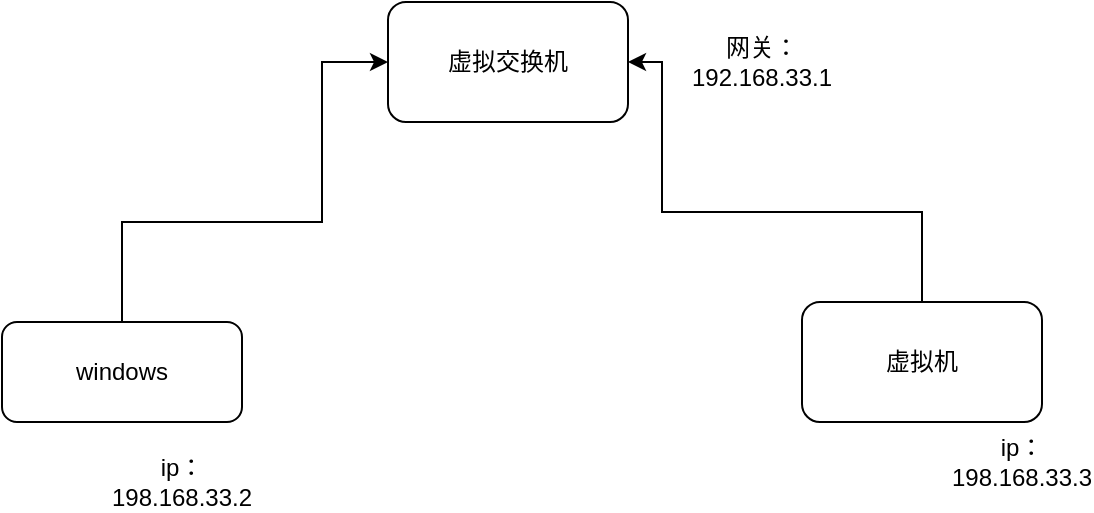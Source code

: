 <mxfile version="12.2.4" pages="1"><diagram id="ugMOE5llXhqzmL__Rt-d" name="Page-1"><mxGraphModel dx="1273" dy="892" grid="1" gridSize="10" guides="1" tooltips="1" connect="1" arrows="1" fold="1" page="1" pageScale="1" pageWidth="827" pageHeight="1169" math="0" shadow="0"><root><mxCell id="0"/><mxCell id="1" parent="0"/><mxCell id="2" value="虚拟交换机" style="rounded=1;whiteSpace=wrap;html=1;" parent="1" vertex="1"><mxGeometry x="353" y="140" width="120" height="60" as="geometry"/></mxCell><mxCell id="10" style="edgeStyle=orthogonalEdgeStyle;rounded=0;orthogonalLoop=1;jettySize=auto;html=1;exitX=0.5;exitY=0;exitDx=0;exitDy=0;entryX=0;entryY=0.5;entryDx=0;entryDy=0;" parent="1" source="3" target="2" edge="1"><mxGeometry relative="1" as="geometry"><Array as="points"><mxPoint x="220" y="250"/><mxPoint x="320" y="250"/><mxPoint x="320" y="170"/></Array></mxGeometry></mxCell><mxCell id="3" value="windows" style="rounded=1;whiteSpace=wrap;html=1;" parent="1" vertex="1"><mxGeometry x="160" y="300" width="120" height="50" as="geometry"/></mxCell><mxCell id="9" style="edgeStyle=orthogonalEdgeStyle;rounded=0;orthogonalLoop=1;jettySize=auto;html=1;exitX=0.5;exitY=0;exitDx=0;exitDy=0;entryX=1;entryY=0.5;entryDx=0;entryDy=0;" parent="1" source="4" target="2" edge="1"><mxGeometry relative="1" as="geometry"><mxPoint x="410" y="200" as="targetPoint"/><Array as="points"><mxPoint x="620" y="245"/><mxPoint x="490" y="245"/><mxPoint x="490" y="170"/></Array></mxGeometry></mxCell><mxCell id="4" value="虚拟机" style="rounded=1;whiteSpace=wrap;html=1;" parent="1" vertex="1"><mxGeometry x="560" y="290" width="120" height="60" as="geometry"/></mxCell><mxCell id="5" value="网关：192.168.33.1" style="text;html=1;strokeColor=none;fillColor=none;align=center;verticalAlign=middle;whiteSpace=wrap;rounded=0;" parent="1" vertex="1"><mxGeometry x="520" y="160" width="40" height="20" as="geometry"/></mxCell><mxCell id="6" value="ip：198.168.33.2" style="text;html=1;strokeColor=none;fillColor=none;align=center;verticalAlign=middle;whiteSpace=wrap;rounded=0;" parent="1" vertex="1"><mxGeometry x="230" y="370" width="40" height="20" as="geometry"/></mxCell><mxCell id="7" value="ip：198.168.33.3" style="text;html=1;strokeColor=none;fillColor=none;align=center;verticalAlign=middle;whiteSpace=wrap;rounded=0;" parent="1" vertex="1"><mxGeometry x="650" y="360" width="40" height="20" as="geometry"/></mxCell></root></mxGraphModel></diagram></mxfile>